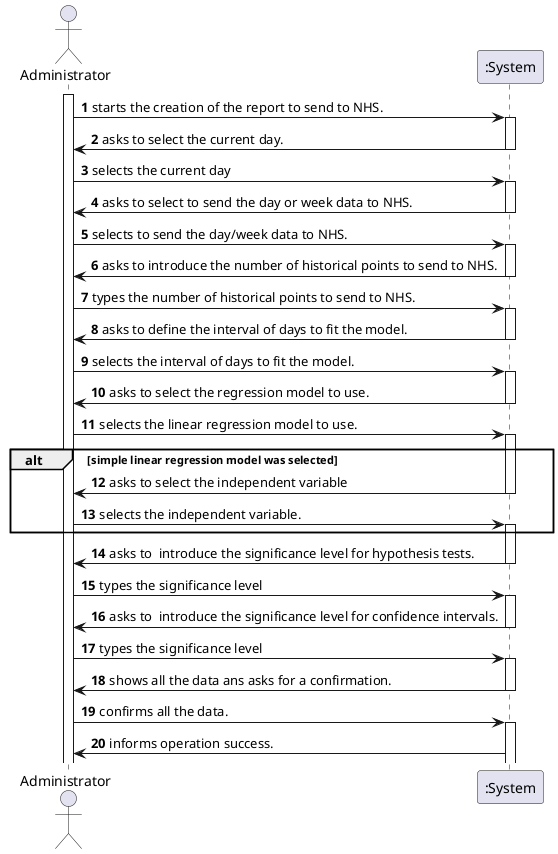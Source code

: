 @startuml
'https://plantuml.com/sequence-diagram

autonumber

actor Administrator as admin
participant ":System" as system
activate admin
admin -> system: starts the creation of the report to send to NHS.
activate system
system -> admin: asks to select the current day.
deactivate system

admin -> system: selects the current day
activate system
system -> admin: asks to select to send the day or week data to NHS.
deactivate system

admin -> system: selects to send the day/week data to NHS.
activate system
system -> admin: asks to introduce the number of historical points to send to NHS.
deactivate system
admin -> system: types the number of historical points to send to NHS.
activate system
system -> admin: asks to define the interval of days to fit the model.
deactivate system
admin -> system: selects the interval of days to fit the model.
activate system
system -> admin: asks to select the regression model to use.

deactivate system
admin -> system: selects the linear regression model to use.
alt simple linear regression model was selected

activate system
system -> admin: asks to select the independent variable

deactivate system
admin -> system: selects the independent variable.
activate system
end
system -> admin: asks to  introduce the significance level for hypothesis tests.
deactivate system

admin -> system: types the significance level
activate system
system -> admin:  asks to  introduce the significance level for confidence intervals.
deactivate system

admin -> system: types the significance level
activate system
system -> admin: shows all the data ans asks for a confirmation.
deactivate system
admin -> system: confirms all the data.
activate system
system -> admin: informs operation success.
@enduml1